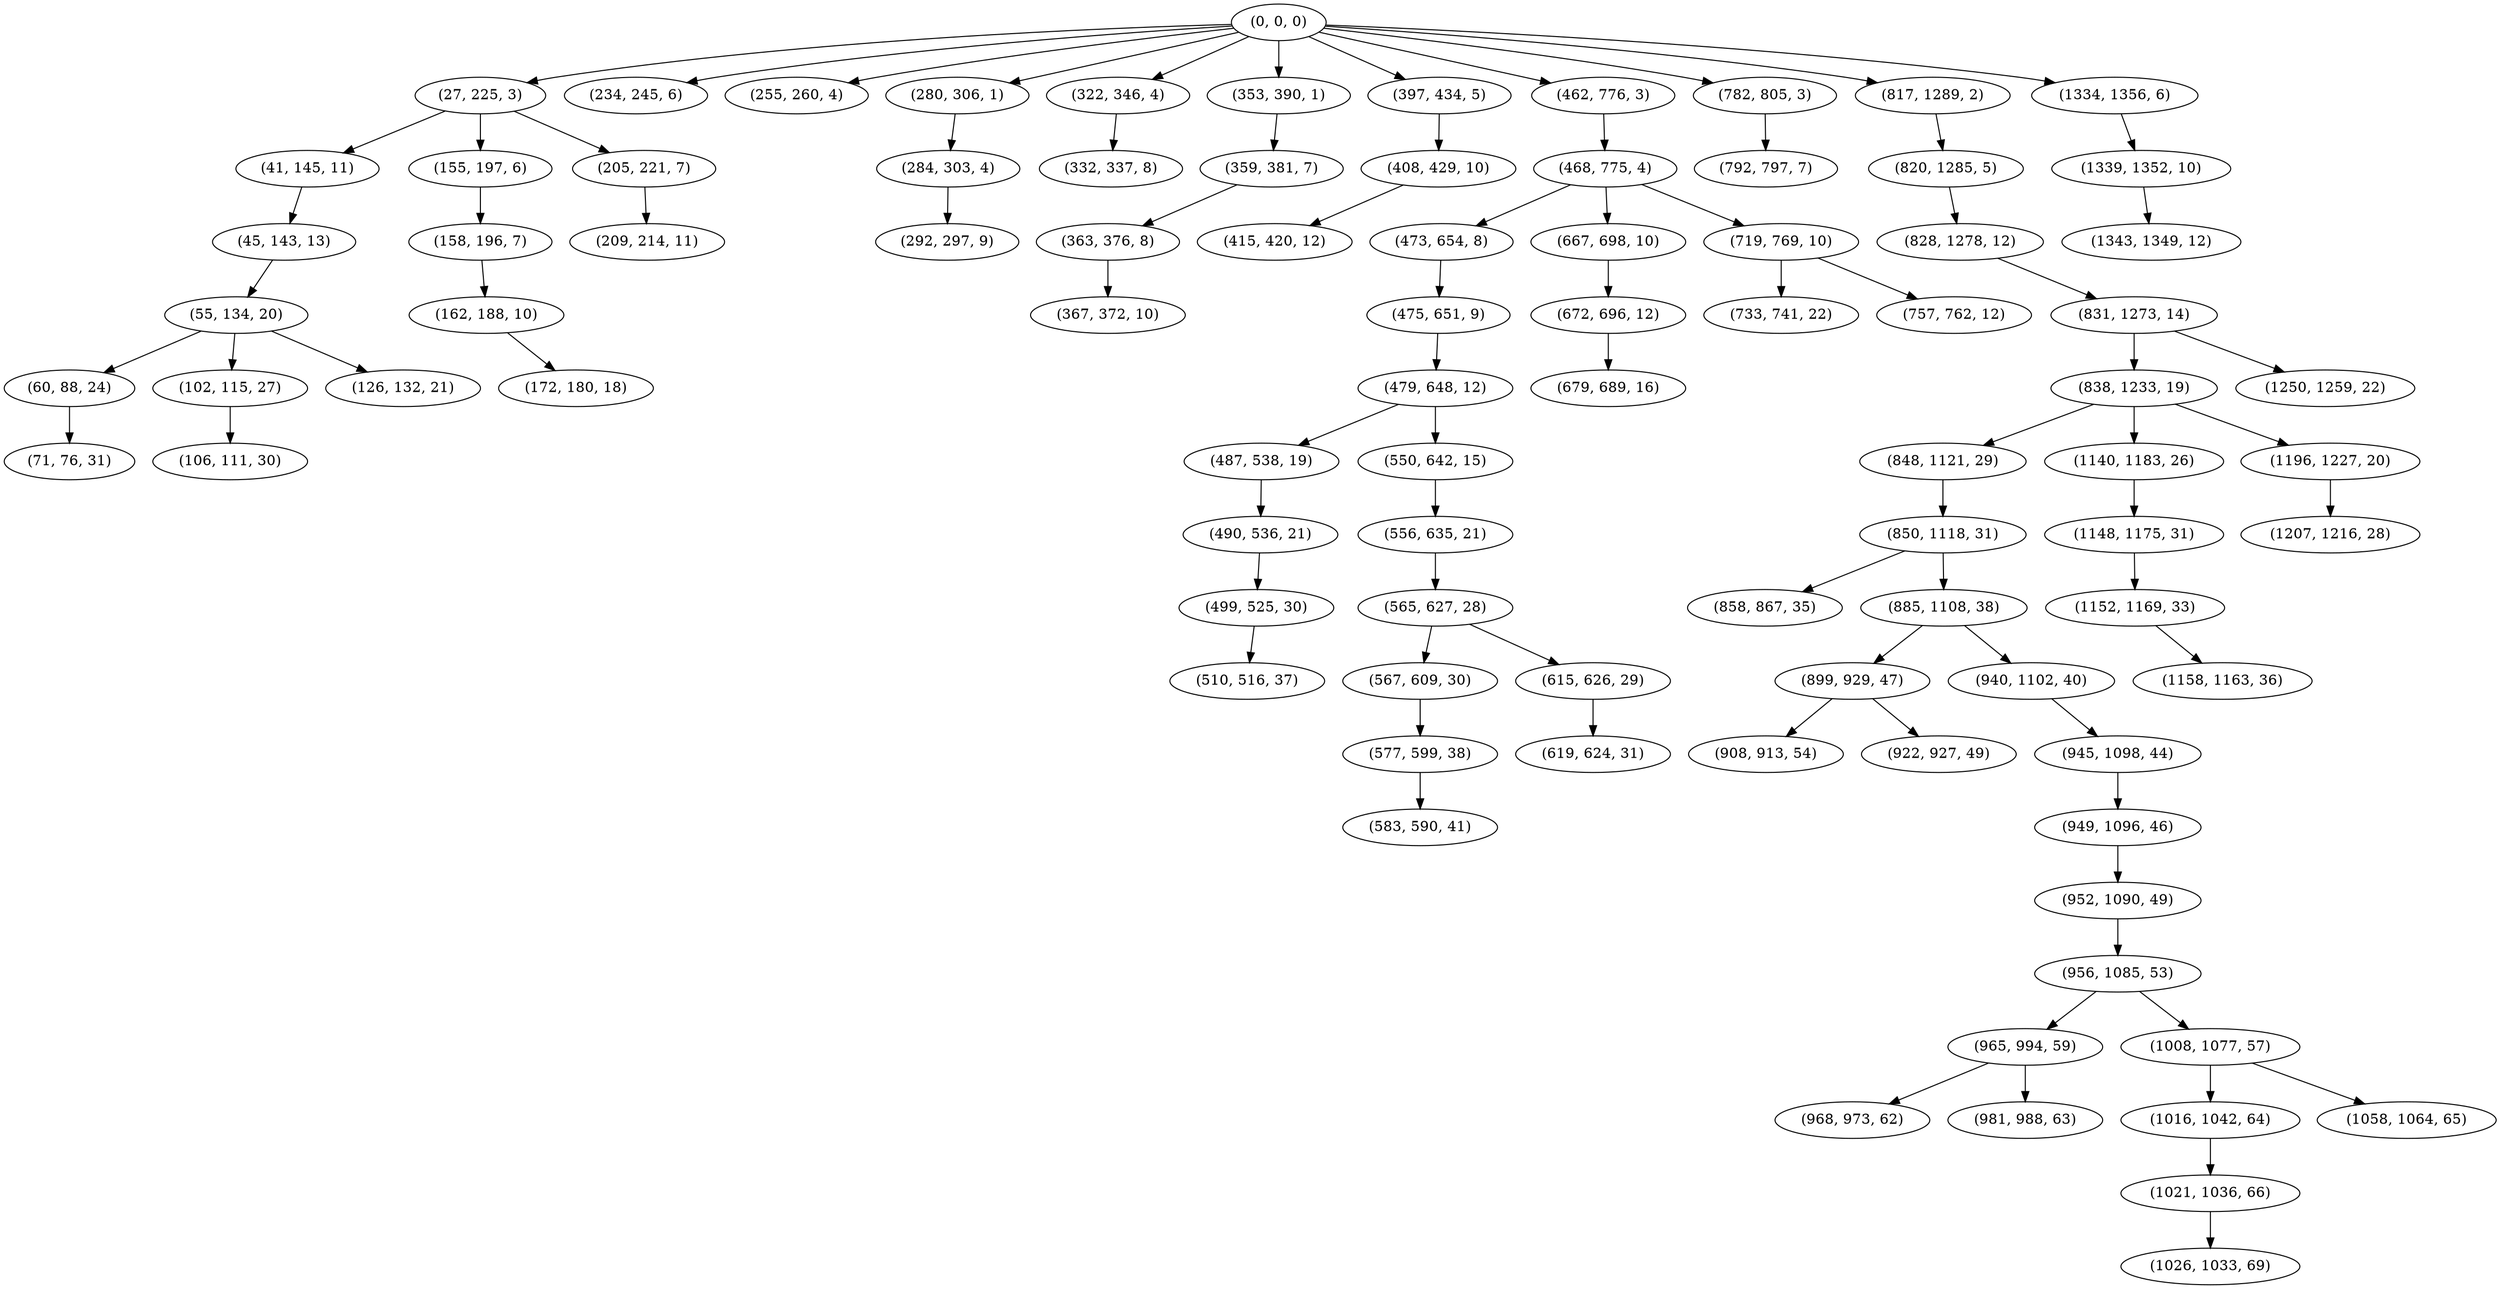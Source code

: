 digraph tree {
    "(0, 0, 0)";
    "(27, 225, 3)";
    "(41, 145, 11)";
    "(45, 143, 13)";
    "(55, 134, 20)";
    "(60, 88, 24)";
    "(71, 76, 31)";
    "(102, 115, 27)";
    "(106, 111, 30)";
    "(126, 132, 21)";
    "(155, 197, 6)";
    "(158, 196, 7)";
    "(162, 188, 10)";
    "(172, 180, 18)";
    "(205, 221, 7)";
    "(209, 214, 11)";
    "(234, 245, 6)";
    "(255, 260, 4)";
    "(280, 306, 1)";
    "(284, 303, 4)";
    "(292, 297, 9)";
    "(322, 346, 4)";
    "(332, 337, 8)";
    "(353, 390, 1)";
    "(359, 381, 7)";
    "(363, 376, 8)";
    "(367, 372, 10)";
    "(397, 434, 5)";
    "(408, 429, 10)";
    "(415, 420, 12)";
    "(462, 776, 3)";
    "(468, 775, 4)";
    "(473, 654, 8)";
    "(475, 651, 9)";
    "(479, 648, 12)";
    "(487, 538, 19)";
    "(490, 536, 21)";
    "(499, 525, 30)";
    "(510, 516, 37)";
    "(550, 642, 15)";
    "(556, 635, 21)";
    "(565, 627, 28)";
    "(567, 609, 30)";
    "(577, 599, 38)";
    "(583, 590, 41)";
    "(615, 626, 29)";
    "(619, 624, 31)";
    "(667, 698, 10)";
    "(672, 696, 12)";
    "(679, 689, 16)";
    "(719, 769, 10)";
    "(733, 741, 22)";
    "(757, 762, 12)";
    "(782, 805, 3)";
    "(792, 797, 7)";
    "(817, 1289, 2)";
    "(820, 1285, 5)";
    "(828, 1278, 12)";
    "(831, 1273, 14)";
    "(838, 1233, 19)";
    "(848, 1121, 29)";
    "(850, 1118, 31)";
    "(858, 867, 35)";
    "(885, 1108, 38)";
    "(899, 929, 47)";
    "(908, 913, 54)";
    "(922, 927, 49)";
    "(940, 1102, 40)";
    "(945, 1098, 44)";
    "(949, 1096, 46)";
    "(952, 1090, 49)";
    "(956, 1085, 53)";
    "(965, 994, 59)";
    "(968, 973, 62)";
    "(981, 988, 63)";
    "(1008, 1077, 57)";
    "(1016, 1042, 64)";
    "(1021, 1036, 66)";
    "(1026, 1033, 69)";
    "(1058, 1064, 65)";
    "(1140, 1183, 26)";
    "(1148, 1175, 31)";
    "(1152, 1169, 33)";
    "(1158, 1163, 36)";
    "(1196, 1227, 20)";
    "(1207, 1216, 28)";
    "(1250, 1259, 22)";
    "(1334, 1356, 6)";
    "(1339, 1352, 10)";
    "(1343, 1349, 12)";
    "(0, 0, 0)" -> "(27, 225, 3)";
    "(0, 0, 0)" -> "(234, 245, 6)";
    "(0, 0, 0)" -> "(255, 260, 4)";
    "(0, 0, 0)" -> "(280, 306, 1)";
    "(0, 0, 0)" -> "(322, 346, 4)";
    "(0, 0, 0)" -> "(353, 390, 1)";
    "(0, 0, 0)" -> "(397, 434, 5)";
    "(0, 0, 0)" -> "(462, 776, 3)";
    "(0, 0, 0)" -> "(782, 805, 3)";
    "(0, 0, 0)" -> "(817, 1289, 2)";
    "(0, 0, 0)" -> "(1334, 1356, 6)";
    "(27, 225, 3)" -> "(41, 145, 11)";
    "(27, 225, 3)" -> "(155, 197, 6)";
    "(27, 225, 3)" -> "(205, 221, 7)";
    "(41, 145, 11)" -> "(45, 143, 13)";
    "(45, 143, 13)" -> "(55, 134, 20)";
    "(55, 134, 20)" -> "(60, 88, 24)";
    "(55, 134, 20)" -> "(102, 115, 27)";
    "(55, 134, 20)" -> "(126, 132, 21)";
    "(60, 88, 24)" -> "(71, 76, 31)";
    "(102, 115, 27)" -> "(106, 111, 30)";
    "(155, 197, 6)" -> "(158, 196, 7)";
    "(158, 196, 7)" -> "(162, 188, 10)";
    "(162, 188, 10)" -> "(172, 180, 18)";
    "(205, 221, 7)" -> "(209, 214, 11)";
    "(280, 306, 1)" -> "(284, 303, 4)";
    "(284, 303, 4)" -> "(292, 297, 9)";
    "(322, 346, 4)" -> "(332, 337, 8)";
    "(353, 390, 1)" -> "(359, 381, 7)";
    "(359, 381, 7)" -> "(363, 376, 8)";
    "(363, 376, 8)" -> "(367, 372, 10)";
    "(397, 434, 5)" -> "(408, 429, 10)";
    "(408, 429, 10)" -> "(415, 420, 12)";
    "(462, 776, 3)" -> "(468, 775, 4)";
    "(468, 775, 4)" -> "(473, 654, 8)";
    "(468, 775, 4)" -> "(667, 698, 10)";
    "(468, 775, 4)" -> "(719, 769, 10)";
    "(473, 654, 8)" -> "(475, 651, 9)";
    "(475, 651, 9)" -> "(479, 648, 12)";
    "(479, 648, 12)" -> "(487, 538, 19)";
    "(479, 648, 12)" -> "(550, 642, 15)";
    "(487, 538, 19)" -> "(490, 536, 21)";
    "(490, 536, 21)" -> "(499, 525, 30)";
    "(499, 525, 30)" -> "(510, 516, 37)";
    "(550, 642, 15)" -> "(556, 635, 21)";
    "(556, 635, 21)" -> "(565, 627, 28)";
    "(565, 627, 28)" -> "(567, 609, 30)";
    "(565, 627, 28)" -> "(615, 626, 29)";
    "(567, 609, 30)" -> "(577, 599, 38)";
    "(577, 599, 38)" -> "(583, 590, 41)";
    "(615, 626, 29)" -> "(619, 624, 31)";
    "(667, 698, 10)" -> "(672, 696, 12)";
    "(672, 696, 12)" -> "(679, 689, 16)";
    "(719, 769, 10)" -> "(733, 741, 22)";
    "(719, 769, 10)" -> "(757, 762, 12)";
    "(782, 805, 3)" -> "(792, 797, 7)";
    "(817, 1289, 2)" -> "(820, 1285, 5)";
    "(820, 1285, 5)" -> "(828, 1278, 12)";
    "(828, 1278, 12)" -> "(831, 1273, 14)";
    "(831, 1273, 14)" -> "(838, 1233, 19)";
    "(831, 1273, 14)" -> "(1250, 1259, 22)";
    "(838, 1233, 19)" -> "(848, 1121, 29)";
    "(838, 1233, 19)" -> "(1140, 1183, 26)";
    "(838, 1233, 19)" -> "(1196, 1227, 20)";
    "(848, 1121, 29)" -> "(850, 1118, 31)";
    "(850, 1118, 31)" -> "(858, 867, 35)";
    "(850, 1118, 31)" -> "(885, 1108, 38)";
    "(885, 1108, 38)" -> "(899, 929, 47)";
    "(885, 1108, 38)" -> "(940, 1102, 40)";
    "(899, 929, 47)" -> "(908, 913, 54)";
    "(899, 929, 47)" -> "(922, 927, 49)";
    "(940, 1102, 40)" -> "(945, 1098, 44)";
    "(945, 1098, 44)" -> "(949, 1096, 46)";
    "(949, 1096, 46)" -> "(952, 1090, 49)";
    "(952, 1090, 49)" -> "(956, 1085, 53)";
    "(956, 1085, 53)" -> "(965, 994, 59)";
    "(956, 1085, 53)" -> "(1008, 1077, 57)";
    "(965, 994, 59)" -> "(968, 973, 62)";
    "(965, 994, 59)" -> "(981, 988, 63)";
    "(1008, 1077, 57)" -> "(1016, 1042, 64)";
    "(1008, 1077, 57)" -> "(1058, 1064, 65)";
    "(1016, 1042, 64)" -> "(1021, 1036, 66)";
    "(1021, 1036, 66)" -> "(1026, 1033, 69)";
    "(1140, 1183, 26)" -> "(1148, 1175, 31)";
    "(1148, 1175, 31)" -> "(1152, 1169, 33)";
    "(1152, 1169, 33)" -> "(1158, 1163, 36)";
    "(1196, 1227, 20)" -> "(1207, 1216, 28)";
    "(1334, 1356, 6)" -> "(1339, 1352, 10)";
    "(1339, 1352, 10)" -> "(1343, 1349, 12)";
}
